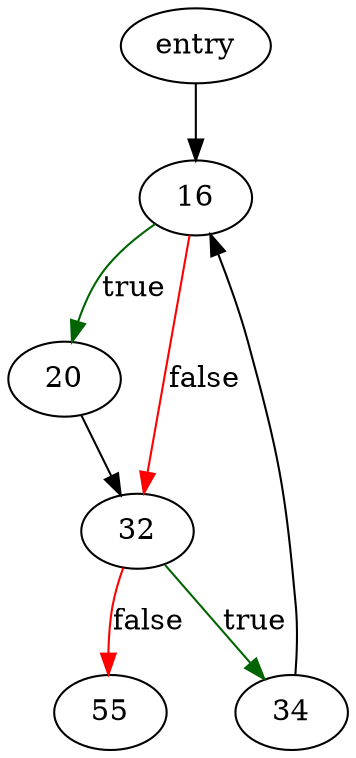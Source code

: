 digraph "btreeHeapInsert" {
	// Node definitions.
	2 [label=entry];
	16;
	20;
	32;
	34;
	55;

	// Edge definitions.
	2 -> 16;
	16 -> 20 [
		color=darkgreen
		label=true
	];
	16 -> 32 [
		color=red
		label=false
	];
	20 -> 32;
	32 -> 34 [
		color=darkgreen
		label=true
	];
	32 -> 55 [
		color=red
		label=false
	];
	34 -> 16;
}